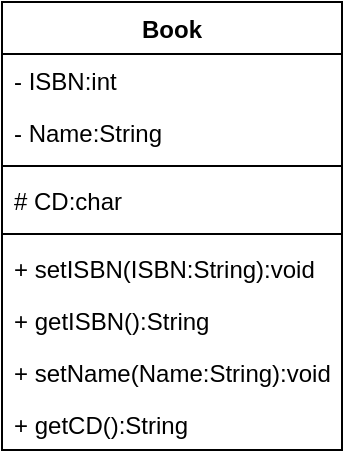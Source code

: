 <mxfile version="13.8.0" type="github">
  <diagram id="C5RBs43oDa-KdzZeNtuy" name="Page-1">
    <mxGraphModel dx="862" dy="490" grid="1" gridSize="10" guides="1" tooltips="1" connect="1" arrows="1" fold="1" page="1" pageScale="1" pageWidth="827" pageHeight="1169" math="0" shadow="0">
      <root>
        <mxCell id="WIyWlLk6GJQsqaUBKTNV-0" />
        <mxCell id="WIyWlLk6GJQsqaUBKTNV-1" parent="WIyWlLk6GJQsqaUBKTNV-0" />
        <mxCell id="O7yj1hyqF8W5-XGZxr7f-0" value="Book" style="swimlane;fontStyle=1;childLayout=stackLayout;horizontal=1;startSize=26;fillColor=none;horizontalStack=0;resizeParent=1;resizeParentMax=0;resizeLast=0;collapsible=1;marginBottom=0;" vertex="1" parent="WIyWlLk6GJQsqaUBKTNV-1">
          <mxGeometry x="340" y="300" width="170" height="224" as="geometry" />
        </mxCell>
        <mxCell id="O7yj1hyqF8W5-XGZxr7f-1" value="- ISBN:int" style="text;strokeColor=none;fillColor=none;align=left;verticalAlign=top;spacingLeft=4;spacingRight=4;overflow=hidden;rotatable=0;points=[[0,0.5],[1,0.5]];portConstraint=eastwest;" vertex="1" parent="O7yj1hyqF8W5-XGZxr7f-0">
          <mxGeometry y="26" width="170" height="26" as="geometry" />
        </mxCell>
        <mxCell id="O7yj1hyqF8W5-XGZxr7f-2" value="- Name:String" style="text;strokeColor=none;fillColor=none;align=left;verticalAlign=top;spacingLeft=4;spacingRight=4;overflow=hidden;rotatable=0;points=[[0,0.5],[1,0.5]];portConstraint=eastwest;" vertex="1" parent="O7yj1hyqF8W5-XGZxr7f-0">
          <mxGeometry y="52" width="170" height="26" as="geometry" />
        </mxCell>
        <mxCell id="O7yj1hyqF8W5-XGZxr7f-4" value="" style="line;strokeWidth=1;fillColor=none;align=left;verticalAlign=middle;spacingTop=-1;spacingLeft=3;spacingRight=3;rotatable=0;labelPosition=right;points=[];portConstraint=eastwest;" vertex="1" parent="O7yj1hyqF8W5-XGZxr7f-0">
          <mxGeometry y="78" width="170" height="8" as="geometry" />
        </mxCell>
        <mxCell id="O7yj1hyqF8W5-XGZxr7f-3" value="# CD:char" style="text;strokeColor=none;fillColor=none;align=left;verticalAlign=top;spacingLeft=4;spacingRight=4;overflow=hidden;rotatable=0;points=[[0,0.5],[1,0.5]];portConstraint=eastwest;" vertex="1" parent="O7yj1hyqF8W5-XGZxr7f-0">
          <mxGeometry y="86" width="170" height="26" as="geometry" />
        </mxCell>
        <mxCell id="O7yj1hyqF8W5-XGZxr7f-9" value="" style="line;strokeWidth=1;fillColor=none;align=left;verticalAlign=middle;spacingTop=-1;spacingLeft=3;spacingRight=3;rotatable=0;labelPosition=right;points=[];portConstraint=eastwest;" vertex="1" parent="O7yj1hyqF8W5-XGZxr7f-0">
          <mxGeometry y="112" width="170" height="8" as="geometry" />
        </mxCell>
        <mxCell id="O7yj1hyqF8W5-XGZxr7f-7" value="+ setISBN(ISBN:String):void" style="text;strokeColor=none;fillColor=none;align=left;verticalAlign=top;spacingLeft=4;spacingRight=4;overflow=hidden;rotatable=0;points=[[0,0.5],[1,0.5]];portConstraint=eastwest;" vertex="1" parent="O7yj1hyqF8W5-XGZxr7f-0">
          <mxGeometry y="120" width="170" height="26" as="geometry" />
        </mxCell>
        <mxCell id="O7yj1hyqF8W5-XGZxr7f-6" value="+ getISBN():String" style="text;strokeColor=none;fillColor=none;align=left;verticalAlign=top;spacingLeft=4;spacingRight=4;overflow=hidden;rotatable=0;points=[[0,0.5],[1,0.5]];portConstraint=eastwest;" vertex="1" parent="O7yj1hyqF8W5-XGZxr7f-0">
          <mxGeometry y="146" width="170" height="26" as="geometry" />
        </mxCell>
        <mxCell id="O7yj1hyqF8W5-XGZxr7f-5" value="+ setName(Name:String):void" style="text;strokeColor=none;fillColor=none;align=left;verticalAlign=top;spacingLeft=4;spacingRight=4;overflow=hidden;rotatable=0;points=[[0,0.5],[1,0.5]];portConstraint=eastwest;" vertex="1" parent="O7yj1hyqF8W5-XGZxr7f-0">
          <mxGeometry y="172" width="170" height="26" as="geometry" />
        </mxCell>
        <mxCell id="O7yj1hyqF8W5-XGZxr7f-10" value="+ getCD():String" style="text;strokeColor=none;fillColor=none;align=left;verticalAlign=top;spacingLeft=4;spacingRight=4;overflow=hidden;rotatable=0;points=[[0,0.5],[1,0.5]];portConstraint=eastwest;" vertex="1" parent="O7yj1hyqF8W5-XGZxr7f-0">
          <mxGeometry y="198" width="170" height="26" as="geometry" />
        </mxCell>
      </root>
    </mxGraphModel>
  </diagram>
</mxfile>
